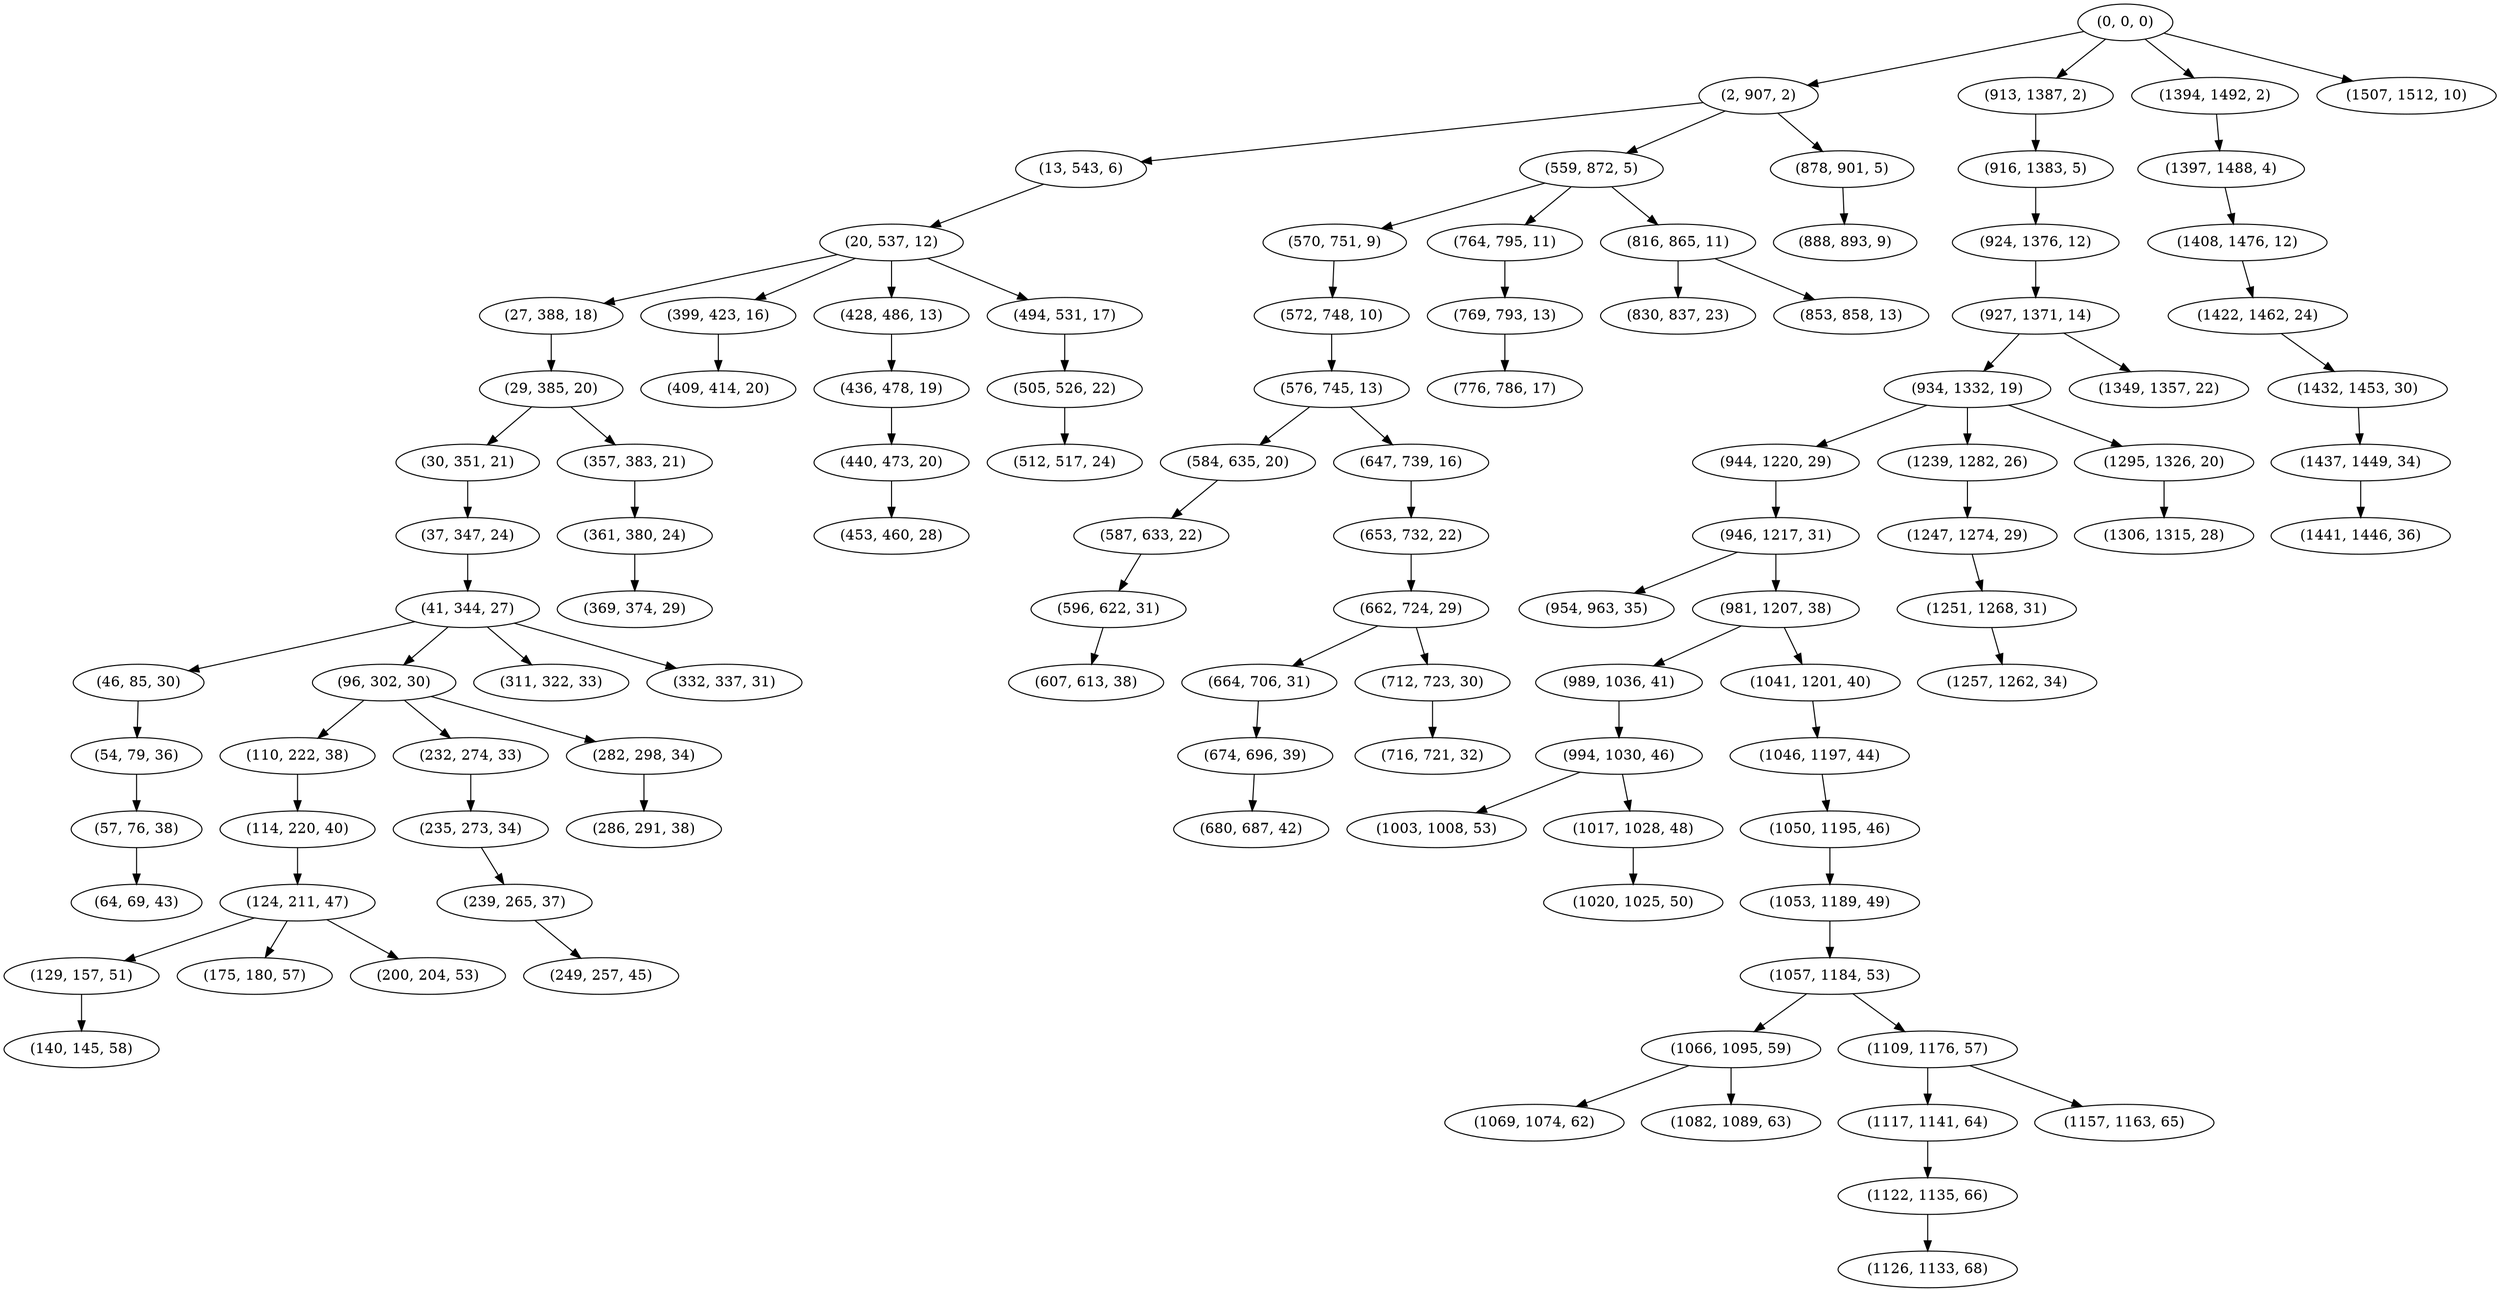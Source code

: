 digraph tree {
    "(0, 0, 0)";
    "(2, 907, 2)";
    "(13, 543, 6)";
    "(20, 537, 12)";
    "(27, 388, 18)";
    "(29, 385, 20)";
    "(30, 351, 21)";
    "(37, 347, 24)";
    "(41, 344, 27)";
    "(46, 85, 30)";
    "(54, 79, 36)";
    "(57, 76, 38)";
    "(64, 69, 43)";
    "(96, 302, 30)";
    "(110, 222, 38)";
    "(114, 220, 40)";
    "(124, 211, 47)";
    "(129, 157, 51)";
    "(140, 145, 58)";
    "(175, 180, 57)";
    "(200, 204, 53)";
    "(232, 274, 33)";
    "(235, 273, 34)";
    "(239, 265, 37)";
    "(249, 257, 45)";
    "(282, 298, 34)";
    "(286, 291, 38)";
    "(311, 322, 33)";
    "(332, 337, 31)";
    "(357, 383, 21)";
    "(361, 380, 24)";
    "(369, 374, 29)";
    "(399, 423, 16)";
    "(409, 414, 20)";
    "(428, 486, 13)";
    "(436, 478, 19)";
    "(440, 473, 20)";
    "(453, 460, 28)";
    "(494, 531, 17)";
    "(505, 526, 22)";
    "(512, 517, 24)";
    "(559, 872, 5)";
    "(570, 751, 9)";
    "(572, 748, 10)";
    "(576, 745, 13)";
    "(584, 635, 20)";
    "(587, 633, 22)";
    "(596, 622, 31)";
    "(607, 613, 38)";
    "(647, 739, 16)";
    "(653, 732, 22)";
    "(662, 724, 29)";
    "(664, 706, 31)";
    "(674, 696, 39)";
    "(680, 687, 42)";
    "(712, 723, 30)";
    "(716, 721, 32)";
    "(764, 795, 11)";
    "(769, 793, 13)";
    "(776, 786, 17)";
    "(816, 865, 11)";
    "(830, 837, 23)";
    "(853, 858, 13)";
    "(878, 901, 5)";
    "(888, 893, 9)";
    "(913, 1387, 2)";
    "(916, 1383, 5)";
    "(924, 1376, 12)";
    "(927, 1371, 14)";
    "(934, 1332, 19)";
    "(944, 1220, 29)";
    "(946, 1217, 31)";
    "(954, 963, 35)";
    "(981, 1207, 38)";
    "(989, 1036, 41)";
    "(994, 1030, 46)";
    "(1003, 1008, 53)";
    "(1017, 1028, 48)";
    "(1020, 1025, 50)";
    "(1041, 1201, 40)";
    "(1046, 1197, 44)";
    "(1050, 1195, 46)";
    "(1053, 1189, 49)";
    "(1057, 1184, 53)";
    "(1066, 1095, 59)";
    "(1069, 1074, 62)";
    "(1082, 1089, 63)";
    "(1109, 1176, 57)";
    "(1117, 1141, 64)";
    "(1122, 1135, 66)";
    "(1126, 1133, 68)";
    "(1157, 1163, 65)";
    "(1239, 1282, 26)";
    "(1247, 1274, 29)";
    "(1251, 1268, 31)";
    "(1257, 1262, 34)";
    "(1295, 1326, 20)";
    "(1306, 1315, 28)";
    "(1349, 1357, 22)";
    "(1394, 1492, 2)";
    "(1397, 1488, 4)";
    "(1408, 1476, 12)";
    "(1422, 1462, 24)";
    "(1432, 1453, 30)";
    "(1437, 1449, 34)";
    "(1441, 1446, 36)";
    "(1507, 1512, 10)";
    "(0, 0, 0)" -> "(2, 907, 2)";
    "(0, 0, 0)" -> "(913, 1387, 2)";
    "(0, 0, 0)" -> "(1394, 1492, 2)";
    "(0, 0, 0)" -> "(1507, 1512, 10)";
    "(2, 907, 2)" -> "(13, 543, 6)";
    "(2, 907, 2)" -> "(559, 872, 5)";
    "(2, 907, 2)" -> "(878, 901, 5)";
    "(13, 543, 6)" -> "(20, 537, 12)";
    "(20, 537, 12)" -> "(27, 388, 18)";
    "(20, 537, 12)" -> "(399, 423, 16)";
    "(20, 537, 12)" -> "(428, 486, 13)";
    "(20, 537, 12)" -> "(494, 531, 17)";
    "(27, 388, 18)" -> "(29, 385, 20)";
    "(29, 385, 20)" -> "(30, 351, 21)";
    "(29, 385, 20)" -> "(357, 383, 21)";
    "(30, 351, 21)" -> "(37, 347, 24)";
    "(37, 347, 24)" -> "(41, 344, 27)";
    "(41, 344, 27)" -> "(46, 85, 30)";
    "(41, 344, 27)" -> "(96, 302, 30)";
    "(41, 344, 27)" -> "(311, 322, 33)";
    "(41, 344, 27)" -> "(332, 337, 31)";
    "(46, 85, 30)" -> "(54, 79, 36)";
    "(54, 79, 36)" -> "(57, 76, 38)";
    "(57, 76, 38)" -> "(64, 69, 43)";
    "(96, 302, 30)" -> "(110, 222, 38)";
    "(96, 302, 30)" -> "(232, 274, 33)";
    "(96, 302, 30)" -> "(282, 298, 34)";
    "(110, 222, 38)" -> "(114, 220, 40)";
    "(114, 220, 40)" -> "(124, 211, 47)";
    "(124, 211, 47)" -> "(129, 157, 51)";
    "(124, 211, 47)" -> "(175, 180, 57)";
    "(124, 211, 47)" -> "(200, 204, 53)";
    "(129, 157, 51)" -> "(140, 145, 58)";
    "(232, 274, 33)" -> "(235, 273, 34)";
    "(235, 273, 34)" -> "(239, 265, 37)";
    "(239, 265, 37)" -> "(249, 257, 45)";
    "(282, 298, 34)" -> "(286, 291, 38)";
    "(357, 383, 21)" -> "(361, 380, 24)";
    "(361, 380, 24)" -> "(369, 374, 29)";
    "(399, 423, 16)" -> "(409, 414, 20)";
    "(428, 486, 13)" -> "(436, 478, 19)";
    "(436, 478, 19)" -> "(440, 473, 20)";
    "(440, 473, 20)" -> "(453, 460, 28)";
    "(494, 531, 17)" -> "(505, 526, 22)";
    "(505, 526, 22)" -> "(512, 517, 24)";
    "(559, 872, 5)" -> "(570, 751, 9)";
    "(559, 872, 5)" -> "(764, 795, 11)";
    "(559, 872, 5)" -> "(816, 865, 11)";
    "(570, 751, 9)" -> "(572, 748, 10)";
    "(572, 748, 10)" -> "(576, 745, 13)";
    "(576, 745, 13)" -> "(584, 635, 20)";
    "(576, 745, 13)" -> "(647, 739, 16)";
    "(584, 635, 20)" -> "(587, 633, 22)";
    "(587, 633, 22)" -> "(596, 622, 31)";
    "(596, 622, 31)" -> "(607, 613, 38)";
    "(647, 739, 16)" -> "(653, 732, 22)";
    "(653, 732, 22)" -> "(662, 724, 29)";
    "(662, 724, 29)" -> "(664, 706, 31)";
    "(662, 724, 29)" -> "(712, 723, 30)";
    "(664, 706, 31)" -> "(674, 696, 39)";
    "(674, 696, 39)" -> "(680, 687, 42)";
    "(712, 723, 30)" -> "(716, 721, 32)";
    "(764, 795, 11)" -> "(769, 793, 13)";
    "(769, 793, 13)" -> "(776, 786, 17)";
    "(816, 865, 11)" -> "(830, 837, 23)";
    "(816, 865, 11)" -> "(853, 858, 13)";
    "(878, 901, 5)" -> "(888, 893, 9)";
    "(913, 1387, 2)" -> "(916, 1383, 5)";
    "(916, 1383, 5)" -> "(924, 1376, 12)";
    "(924, 1376, 12)" -> "(927, 1371, 14)";
    "(927, 1371, 14)" -> "(934, 1332, 19)";
    "(927, 1371, 14)" -> "(1349, 1357, 22)";
    "(934, 1332, 19)" -> "(944, 1220, 29)";
    "(934, 1332, 19)" -> "(1239, 1282, 26)";
    "(934, 1332, 19)" -> "(1295, 1326, 20)";
    "(944, 1220, 29)" -> "(946, 1217, 31)";
    "(946, 1217, 31)" -> "(954, 963, 35)";
    "(946, 1217, 31)" -> "(981, 1207, 38)";
    "(981, 1207, 38)" -> "(989, 1036, 41)";
    "(981, 1207, 38)" -> "(1041, 1201, 40)";
    "(989, 1036, 41)" -> "(994, 1030, 46)";
    "(994, 1030, 46)" -> "(1003, 1008, 53)";
    "(994, 1030, 46)" -> "(1017, 1028, 48)";
    "(1017, 1028, 48)" -> "(1020, 1025, 50)";
    "(1041, 1201, 40)" -> "(1046, 1197, 44)";
    "(1046, 1197, 44)" -> "(1050, 1195, 46)";
    "(1050, 1195, 46)" -> "(1053, 1189, 49)";
    "(1053, 1189, 49)" -> "(1057, 1184, 53)";
    "(1057, 1184, 53)" -> "(1066, 1095, 59)";
    "(1057, 1184, 53)" -> "(1109, 1176, 57)";
    "(1066, 1095, 59)" -> "(1069, 1074, 62)";
    "(1066, 1095, 59)" -> "(1082, 1089, 63)";
    "(1109, 1176, 57)" -> "(1117, 1141, 64)";
    "(1109, 1176, 57)" -> "(1157, 1163, 65)";
    "(1117, 1141, 64)" -> "(1122, 1135, 66)";
    "(1122, 1135, 66)" -> "(1126, 1133, 68)";
    "(1239, 1282, 26)" -> "(1247, 1274, 29)";
    "(1247, 1274, 29)" -> "(1251, 1268, 31)";
    "(1251, 1268, 31)" -> "(1257, 1262, 34)";
    "(1295, 1326, 20)" -> "(1306, 1315, 28)";
    "(1394, 1492, 2)" -> "(1397, 1488, 4)";
    "(1397, 1488, 4)" -> "(1408, 1476, 12)";
    "(1408, 1476, 12)" -> "(1422, 1462, 24)";
    "(1422, 1462, 24)" -> "(1432, 1453, 30)";
    "(1432, 1453, 30)" -> "(1437, 1449, 34)";
    "(1437, 1449, 34)" -> "(1441, 1446, 36)";
}
